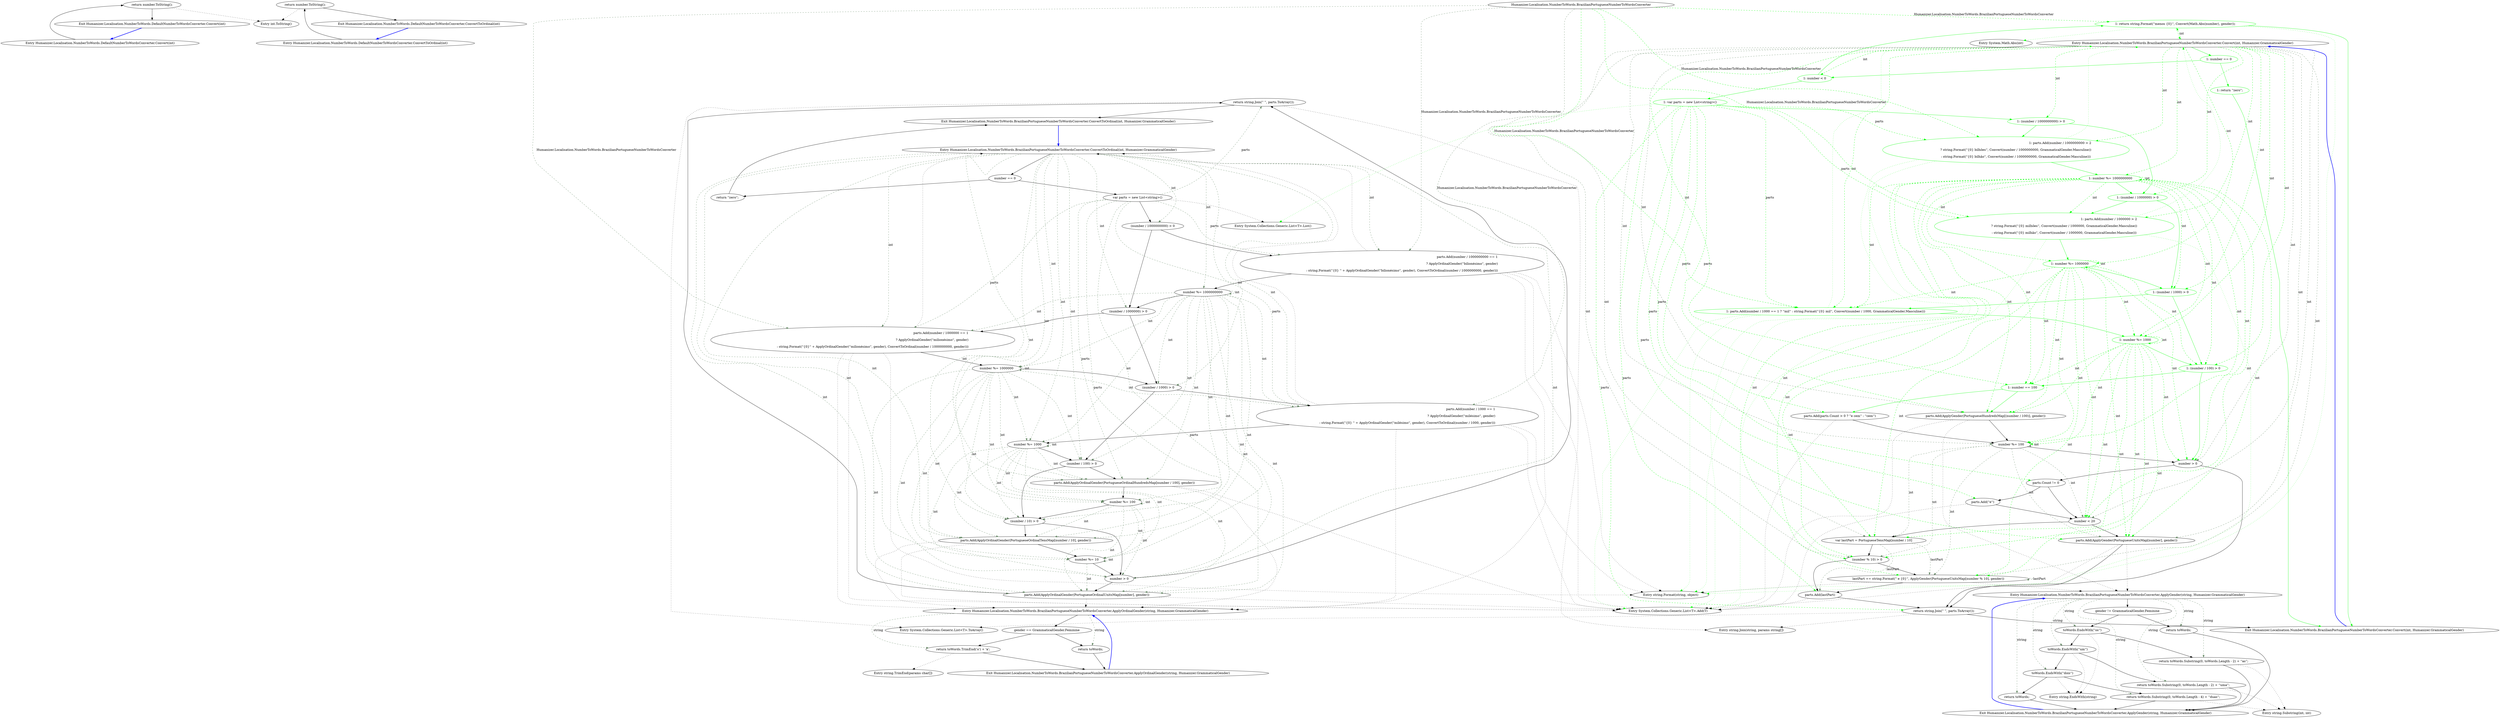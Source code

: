 digraph  {
m1_3 [cluster="int.ToString()", file="DefaultFormatter.cs", label="Entry int.ToString()", span="0-0"];
m1_0 [cluster="Humanizer.Localisation.NumberToWords.DefaultNumberToWordsConverter.Convert(int)", file="DefaultFormatter.cs", label="Entry Humanizer.Localisation.NumberToWords.DefaultNumberToWordsConverter.Convert(int)", span="4-4"];
m1_1 [cluster="Humanizer.Localisation.NumberToWords.DefaultNumberToWordsConverter.Convert(int)", file="DefaultFormatter.cs", label="return number.ToString();", span="6-6"];
m1_2 [cluster="Humanizer.Localisation.NumberToWords.DefaultNumberToWordsConverter.Convert(int)", file="DefaultFormatter.cs", label="Exit Humanizer.Localisation.NumberToWords.DefaultNumberToWordsConverter.Convert(int)", span="4-4"];
m1_4 [cluster="Humanizer.Localisation.NumberToWords.DefaultNumberToWordsConverter.ConvertToOrdinal(int)", file="DefaultFormatter.cs", label="Entry Humanizer.Localisation.NumberToWords.DefaultNumberToWordsConverter.ConvertToOrdinal(int)", span="9-9"];
m1_5 [cluster="Humanizer.Localisation.NumberToWords.DefaultNumberToWordsConverter.ConvertToOrdinal(int)", file="DefaultFormatter.cs", label="return number.ToString();", span="11-11"];
m1_6 [cluster="Humanizer.Localisation.NumberToWords.DefaultNumberToWordsConverter.ConvertToOrdinal(int)", file="DefaultFormatter.cs", label="Exit Humanizer.Localisation.NumberToWords.DefaultNumberToWordsConverter.ConvertToOrdinal(int)", span="9-9"];
m3_31 [cluster="System.Math.Abs(int)", file="RomanianFormatter.cs", label="Entry System.Math.Abs(int)", span="0-0"];
m3_33 [cluster="System.Collections.Generic.List<T>.List()", file="RomanianFormatter.cs", label="Entry System.Collections.Generic.List<T>.List()", span="0-0"];
m3_72 [cluster="string.EndsWith(string)", file="RomanianFormatter.cs", label="Entry string.EndsWith(string)", span="0-0"];
m3_36 [cluster="System.Collections.Generic.List<T>.ToArray()", file="RomanianFormatter.cs", label="Entry System.Collections.Generic.List<T>.ToArray()", span="0-0"];
m3_35 [cluster="Humanizer.Localisation.NumberToWords.BrazilianPortugueseNumberToWordsConverter.ApplyGender(string, Humanizer.GrammaticalGender)", file="RomanianFormatter.cs", label="Entry Humanizer.Localisation.NumberToWords.BrazilianPortugueseNumberToWordsConverter.ApplyGender(string, Humanizer.GrammaticalGender)", span="136-136"];
m3_62 [cluster="Humanizer.Localisation.NumberToWords.BrazilianPortugueseNumberToWordsConverter.ApplyGender(string, Humanizer.GrammaticalGender)", file="RomanianFormatter.cs", label="gender != GrammaticalGender.Feminine", span="138-138"];
m3_63 [cluster="Humanizer.Localisation.NumberToWords.BrazilianPortugueseNumberToWordsConverter.ApplyGender(string, Humanizer.GrammaticalGender)", file="RomanianFormatter.cs", label="return toWords;", span="139-139"];
m3_64 [cluster="Humanizer.Localisation.NumberToWords.BrazilianPortugueseNumberToWordsConverter.ApplyGender(string, Humanizer.GrammaticalGender)", file="RomanianFormatter.cs", label="toWords.EndsWith(''os'')", span="141-141"];
m3_65 [cluster="Humanizer.Localisation.NumberToWords.BrazilianPortugueseNumberToWordsConverter.ApplyGender(string, Humanizer.GrammaticalGender)", file="RomanianFormatter.cs", label="return toWords.Substring(0, toWords.Length - 2) + ''as'';", span="142-142"];
m3_66 [cluster="Humanizer.Localisation.NumberToWords.BrazilianPortugueseNumberToWordsConverter.ApplyGender(string, Humanizer.GrammaticalGender)", file="RomanianFormatter.cs", label="toWords.EndsWith(''um'')", span="144-144"];
m3_67 [cluster="Humanizer.Localisation.NumberToWords.BrazilianPortugueseNumberToWordsConverter.ApplyGender(string, Humanizer.GrammaticalGender)", file="RomanianFormatter.cs", label="return toWords.Substring(0, toWords.Length - 2) + ''uma'';", span="145-145"];
m3_68 [cluster="Humanizer.Localisation.NumberToWords.BrazilianPortugueseNumberToWordsConverter.ApplyGender(string, Humanizer.GrammaticalGender)", file="RomanianFormatter.cs", label="toWords.EndsWith(''dois'')", span="147-147"];
m3_69 [cluster="Humanizer.Localisation.NumberToWords.BrazilianPortugueseNumberToWordsConverter.ApplyGender(string, Humanizer.GrammaticalGender)", file="RomanianFormatter.cs", label="return toWords.Substring(0, toWords.Length - 4) + ''duas'';", span="148-148"];
m3_70 [cluster="Humanizer.Localisation.NumberToWords.BrazilianPortugueseNumberToWordsConverter.ApplyGender(string, Humanizer.GrammaticalGender)", file="RomanianFormatter.cs", label="return toWords;", span="150-150"];
m3_71 [cluster="Humanizer.Localisation.NumberToWords.BrazilianPortugueseNumberToWordsConverter.ApplyGender(string, Humanizer.GrammaticalGender)", file="RomanianFormatter.cs", label="Exit Humanizer.Localisation.NumberToWords.BrazilianPortugueseNumberToWordsConverter.ApplyGender(string, Humanizer.GrammaticalGender)", span="136-136"];
m3_34 [cluster="System.Collections.Generic.List<T>.Add(T)", file="RomanianFormatter.cs", label="Entry System.Collections.Generic.List<T>.Add(T)", span="0-0"];
m3_61 [cluster="Humanizer.Localisation.NumberToWords.BrazilianPortugueseNumberToWordsConverter.ApplyOrdinalGender(string, Humanizer.GrammaticalGender)", file="RomanianFormatter.cs", label="Entry Humanizer.Localisation.NumberToWords.BrazilianPortugueseNumberToWordsConverter.ApplyOrdinalGender(string, Humanizer.GrammaticalGender)", span="153-153"];
m3_74 [cluster="Humanizer.Localisation.NumberToWords.BrazilianPortugueseNumberToWordsConverter.ApplyOrdinalGender(string, Humanizer.GrammaticalGender)", file="RomanianFormatter.cs", label="gender == GrammaticalGender.Feminine", span="155-155"];
m3_75 [cluster="Humanizer.Localisation.NumberToWords.BrazilianPortugueseNumberToWordsConverter.ApplyOrdinalGender(string, Humanizer.GrammaticalGender)", file="RomanianFormatter.cs", label="return toWords.TrimEnd('o') + 'a';", span="156-156"];
m3_76 [cluster="Humanizer.Localisation.NumberToWords.BrazilianPortugueseNumberToWordsConverter.ApplyOrdinalGender(string, Humanizer.GrammaticalGender)", file="RomanianFormatter.cs", label="return toWords;", span="158-158"];
m3_77 [cluster="Humanizer.Localisation.NumberToWords.BrazilianPortugueseNumberToWordsConverter.ApplyOrdinalGender(string, Humanizer.GrammaticalGender)", file="RomanianFormatter.cs", label="Exit Humanizer.Localisation.NumberToWords.BrazilianPortugueseNumberToWordsConverter.ApplyOrdinalGender(string, Humanizer.GrammaticalGender)", span="153-153"];
m3_37 [cluster="string.Join(string, params string[])", file="RomanianFormatter.cs", label="Entry string.Join(string, params string[])", span="0-0"];
m3_0 [cluster="Humanizer.Localisation.NumberToWords.BrazilianPortugueseNumberToWordsConverter.Convert(int, Humanizer.GrammaticalGender)", file="RomanianFormatter.cs", label="Entry Humanizer.Localisation.NumberToWords.BrazilianPortugueseNumberToWordsConverter.Convert(int, Humanizer.GrammaticalGender)", span="15-15"];
m3_1 [cluster="Humanizer.Localisation.NumberToWords.BrazilianPortugueseNumberToWordsConverter.Convert(int, Humanizer.GrammaticalGender)", color=green, community=0, file="RomanianFormatter.cs", label="1: number == 0", span="17-17"];
m3_2 [cluster="Humanizer.Localisation.NumberToWords.BrazilianPortugueseNumberToWordsConverter.Convert(int, Humanizer.GrammaticalGender)", color=green, community=0, file="RomanianFormatter.cs", label="1: return ''zero'';", span="18-18"];
m3_3 [cluster="Humanizer.Localisation.NumberToWords.BrazilianPortugueseNumberToWordsConverter.Convert(int, Humanizer.GrammaticalGender)", color=green, community=0, file="RomanianFormatter.cs", label="1: number < 0", span="20-20"];
m3_4 [cluster="Humanizer.Localisation.NumberToWords.BrazilianPortugueseNumberToWordsConverter.Convert(int, Humanizer.GrammaticalGender)", color=green, community=0, file="RomanianFormatter.cs", label="1: return string.Format(''menos {0}'', Convert(Math.Abs(number), gender));", span="21-21"];
m3_5 [cluster="Humanizer.Localisation.NumberToWords.BrazilianPortugueseNumberToWordsConverter.Convert(int, Humanizer.GrammaticalGender)", color=green, community=0, file="RomanianFormatter.cs", label="1: var parts = new List<string>()", span="23-23"];
m3_6 [cluster="Humanizer.Localisation.NumberToWords.BrazilianPortugueseNumberToWordsConverter.Convert(int, Humanizer.GrammaticalGender)", color=green, community=0, file="RomanianFormatter.cs", label="1: (number / 1000000000) > 0", span="25-25"];
m3_7 [cluster="Humanizer.Localisation.NumberToWords.BrazilianPortugueseNumberToWordsConverter.Convert(int, Humanizer.GrammaticalGender)", color=green, community=0, file="RomanianFormatter.cs", label="1: parts.Add(number / 1000000000 > 2\r\n                    ? string.Format(''{0} bilhões'', Convert(number / 1000000000, GrammaticalGender.Masculine))\r\n                    : string.Format(''{0} bilhão'', Convert(number / 1000000000, GrammaticalGender.Masculine)))", span="28-30"];
m3_9 [cluster="Humanizer.Localisation.NumberToWords.BrazilianPortugueseNumberToWordsConverter.Convert(int, Humanizer.GrammaticalGender)", color=green, community=0, file="RomanianFormatter.cs", label="1: (number / 1000000) > 0", span="35-35"];
m3_8 [cluster="Humanizer.Localisation.NumberToWords.BrazilianPortugueseNumberToWordsConverter.Convert(int, Humanizer.GrammaticalGender)", color=green, community=0, file="RomanianFormatter.cs", label="1: number %= 1000000000", span="32-32"];
m3_10 [cluster="Humanizer.Localisation.NumberToWords.BrazilianPortugueseNumberToWordsConverter.Convert(int, Humanizer.GrammaticalGender)", color=green, community=0, file="RomanianFormatter.cs", label="1: parts.Add(number / 1000000 > 2\r\n                    ? string.Format(''{0} milhões'', Convert(number / 1000000, GrammaticalGender.Masculine))\r\n                    : string.Format(''{0} milhão'', Convert(number / 1000000, GrammaticalGender.Masculine)))", span="38-40"];
m3_11 [cluster="Humanizer.Localisation.NumberToWords.BrazilianPortugueseNumberToWordsConverter.Convert(int, Humanizer.GrammaticalGender)", color=green, community=0, file="RomanianFormatter.cs", label="1: number %= 1000000", span="42-42"];
m3_12 [cluster="Humanizer.Localisation.NumberToWords.BrazilianPortugueseNumberToWordsConverter.Convert(int, Humanizer.GrammaticalGender)", color=green, community=0, file="RomanianFormatter.cs", label="1: (number / 1000) > 0", span="45-45"];
m3_13 [cluster="Humanizer.Localisation.NumberToWords.BrazilianPortugueseNumberToWordsConverter.Convert(int, Humanizer.GrammaticalGender)", color=green, community=0, file="RomanianFormatter.cs", label="1: parts.Add(number / 1000 == 1 ? ''mil'' : string.Format(''{0} mil'', Convert(number / 1000, GrammaticalGender.Masculine)))", span="48-48"];
m3_14 [cluster="Humanizer.Localisation.NumberToWords.BrazilianPortugueseNumberToWordsConverter.Convert(int, Humanizer.GrammaticalGender)", color=green, community=0, file="RomanianFormatter.cs", label="1: number %= 1000", span="49-49"];
m3_15 [cluster="Humanizer.Localisation.NumberToWords.BrazilianPortugueseNumberToWordsConverter.Convert(int, Humanizer.GrammaticalGender)", color=green, community=0, file="RomanianFormatter.cs", label="1: (number / 100) > 0", span="52-52"];
m3_16 [cluster="Humanizer.Localisation.NumberToWords.BrazilianPortugueseNumberToWordsConverter.Convert(int, Humanizer.GrammaticalGender)", color=green, community=0, file="RomanianFormatter.cs", label="1: number == 100", span="54-54"];
m3_18 [cluster="Humanizer.Localisation.NumberToWords.BrazilianPortugueseNumberToWordsConverter.Convert(int, Humanizer.GrammaticalGender)", file="RomanianFormatter.cs", label="parts.Add(ApplyGender(PortugueseHundredsMap[(number / 100)], gender))", span="58-58"];
m3_19 [cluster="Humanizer.Localisation.NumberToWords.BrazilianPortugueseNumberToWordsConverter.Convert(int, Humanizer.GrammaticalGender)", file="RomanianFormatter.cs", label="number %= 100", span="60-60"];
m3_20 [cluster="Humanizer.Localisation.NumberToWords.BrazilianPortugueseNumberToWordsConverter.Convert(int, Humanizer.GrammaticalGender)", file="RomanianFormatter.cs", label="number > 0", span="63-63"];
m3_23 [cluster="Humanizer.Localisation.NumberToWords.BrazilianPortugueseNumberToWordsConverter.Convert(int, Humanizer.GrammaticalGender)", file="RomanianFormatter.cs", label="number < 20", span="68-68"];
m3_24 [cluster="Humanizer.Localisation.NumberToWords.BrazilianPortugueseNumberToWordsConverter.Convert(int, Humanizer.GrammaticalGender)", file="RomanianFormatter.cs", label="parts.Add(ApplyGender(PortugueseUnitsMap[number], gender))", span="69-69"];
m3_25 [cluster="Humanizer.Localisation.NumberToWords.BrazilianPortugueseNumberToWordsConverter.Convert(int, Humanizer.GrammaticalGender)", file="RomanianFormatter.cs", label="var lastPart = PortugueseTensMap[number / 10]", span="72-72"];
m3_26 [cluster="Humanizer.Localisation.NumberToWords.BrazilianPortugueseNumberToWordsConverter.Convert(int, Humanizer.GrammaticalGender)", file="RomanianFormatter.cs", label="(number % 10) > 0", span="73-73"];
m3_27 [cluster="Humanizer.Localisation.NumberToWords.BrazilianPortugueseNumberToWordsConverter.Convert(int, Humanizer.GrammaticalGender)", file="RomanianFormatter.cs", label="lastPart += string.Format('' e {0}'', ApplyGender(PortugueseUnitsMap[number % 10], gender))", span="74-74"];
m3_17 [cluster="Humanizer.Localisation.NumberToWords.BrazilianPortugueseNumberToWordsConverter.Convert(int, Humanizer.GrammaticalGender)", file="RomanianFormatter.cs", label="parts.Add(parts.Count > 0 ? ''e cem'' : ''cem'')", span="55-55"];
m3_21 [cluster="Humanizer.Localisation.NumberToWords.BrazilianPortugueseNumberToWordsConverter.Convert(int, Humanizer.GrammaticalGender)", file="RomanianFormatter.cs", label="parts.Count != 0", span="65-65"];
m3_22 [cluster="Humanizer.Localisation.NumberToWords.BrazilianPortugueseNumberToWordsConverter.Convert(int, Humanizer.GrammaticalGender)", file="RomanianFormatter.cs", label="parts.Add(''e'')", span="66-66"];
m3_28 [cluster="Humanizer.Localisation.NumberToWords.BrazilianPortugueseNumberToWordsConverter.Convert(int, Humanizer.GrammaticalGender)", file="RomanianFormatter.cs", label="parts.Add(lastPart)", span="76-76"];
m3_29 [cluster="Humanizer.Localisation.NumberToWords.BrazilianPortugueseNumberToWordsConverter.Convert(int, Humanizer.GrammaticalGender)", file="RomanianFormatter.cs", label="return string.Join('' '', parts.ToArray());", span="80-80"];
m3_30 [cluster="Humanizer.Localisation.NumberToWords.BrazilianPortugueseNumberToWordsConverter.Convert(int, Humanizer.GrammaticalGender)", file="RomanianFormatter.cs", label="Exit Humanizer.Localisation.NumberToWords.BrazilianPortugueseNumberToWordsConverter.Convert(int, Humanizer.GrammaticalGender)", span="15-15"];
m3_78 [cluster="string.TrimEnd(params char[])", file="RomanianFormatter.cs", label="Entry string.TrimEnd(params char[])", span="0-0"];
m3_32 [cluster="string.Format(string, object)", file="RomanianFormatter.cs", label="Entry string.Format(string, object)", span="0-0"];
m3_73 [cluster="string.Substring(int, int)", file="RomanianFormatter.cs", label="Entry string.Substring(int, int)", span="0-0"];
m3_38 [cluster="Humanizer.Localisation.NumberToWords.BrazilianPortugueseNumberToWordsConverter.ConvertToOrdinal(int, Humanizer.GrammaticalGender)", file="RomanianFormatter.cs", label="Entry Humanizer.Localisation.NumberToWords.BrazilianPortugueseNumberToWordsConverter.ConvertToOrdinal(int, Humanizer.GrammaticalGender)", span="83-83"];
m3_43 [cluster="Humanizer.Localisation.NumberToWords.BrazilianPortugueseNumberToWordsConverter.ConvertToOrdinal(int, Humanizer.GrammaticalGender)", file="RomanianFormatter.cs", label="parts.Add(number / 1000000000 == 1\r\n                    ? ApplyOrdinalGender(''bilionésimo'', gender)\r\n                    : string.Format(''{0} '' + ApplyOrdinalGender(''bilionésimo'', gender), ConvertToOrdinal(number / 1000000000, gender)))", span="93-95"];
m3_46 [cluster="Humanizer.Localisation.NumberToWords.BrazilianPortugueseNumberToWordsConverter.ConvertToOrdinal(int, Humanizer.GrammaticalGender)", file="RomanianFormatter.cs", label="parts.Add(number / 1000000 == 1\r\n                    ? ApplyOrdinalGender(''milionésimo'', gender)\r\n                    : string.Format(''{0}'' + ApplyOrdinalGender(''milionésimo'', gender), ConvertToOrdinal(number / 1000000000, gender)))", span="102-104"];
m3_49 [cluster="Humanizer.Localisation.NumberToWords.BrazilianPortugueseNumberToWordsConverter.ConvertToOrdinal(int, Humanizer.GrammaticalGender)", file="RomanianFormatter.cs", label="parts.Add(number / 1000 == 1\r\n                    ? ApplyOrdinalGender(''milésimo'', gender)\r\n                    : string.Format(''{0} '' + ApplyOrdinalGender(''milésimo'', gender), ConvertToOrdinal(number / 1000, gender)))", span="111-113"];
m3_52 [cluster="Humanizer.Localisation.NumberToWords.BrazilianPortugueseNumberToWordsConverter.ConvertToOrdinal(int, Humanizer.GrammaticalGender)", file="RomanianFormatter.cs", label="parts.Add(ApplyOrdinalGender(PortugueseOrdinalHundredsMap[number / 100], gender))", span="120-120"];
m3_55 [cluster="Humanizer.Localisation.NumberToWords.BrazilianPortugueseNumberToWordsConverter.ConvertToOrdinal(int, Humanizer.GrammaticalGender)", file="RomanianFormatter.cs", label="parts.Add(ApplyOrdinalGender(PortugueseOrdinalTensMap[number / 10], gender))", span="126-126"];
m3_58 [cluster="Humanizer.Localisation.NumberToWords.BrazilianPortugueseNumberToWordsConverter.ConvertToOrdinal(int, Humanizer.GrammaticalGender)", file="RomanianFormatter.cs", label="parts.Add(ApplyOrdinalGender(PortugueseOrdinalUnitsMap[number], gender))", span="131-131"];
m3_41 [cluster="Humanizer.Localisation.NumberToWords.BrazilianPortugueseNumberToWordsConverter.ConvertToOrdinal(int, Humanizer.GrammaticalGender)", file="RomanianFormatter.cs", label="var parts = new List<string>()", span="89-89"];
m3_42 [cluster="Humanizer.Localisation.NumberToWords.BrazilianPortugueseNumberToWordsConverter.ConvertToOrdinal(int, Humanizer.GrammaticalGender)", file="RomanianFormatter.cs", label="(number / 1000000000) > 0", span="91-91"];
m3_44 [cluster="Humanizer.Localisation.NumberToWords.BrazilianPortugueseNumberToWordsConverter.ConvertToOrdinal(int, Humanizer.GrammaticalGender)", file="RomanianFormatter.cs", label="number %= 1000000000", span="97-97"];
m3_45 [cluster="Humanizer.Localisation.NumberToWords.BrazilianPortugueseNumberToWordsConverter.ConvertToOrdinal(int, Humanizer.GrammaticalGender)", file="RomanianFormatter.cs", label="(number / 1000000) > 0", span="100-100"];
m3_47 [cluster="Humanizer.Localisation.NumberToWords.BrazilianPortugueseNumberToWordsConverter.ConvertToOrdinal(int, Humanizer.GrammaticalGender)", file="RomanianFormatter.cs", label="number %= 1000000", span="106-106"];
m3_48 [cluster="Humanizer.Localisation.NumberToWords.BrazilianPortugueseNumberToWordsConverter.ConvertToOrdinal(int, Humanizer.GrammaticalGender)", file="RomanianFormatter.cs", label="(number / 1000) > 0", span="109-109"];
m3_50 [cluster="Humanizer.Localisation.NumberToWords.BrazilianPortugueseNumberToWordsConverter.ConvertToOrdinal(int, Humanizer.GrammaticalGender)", file="RomanianFormatter.cs", label="number %= 1000", span="115-115"];
m3_51 [cluster="Humanizer.Localisation.NumberToWords.BrazilianPortugueseNumberToWordsConverter.ConvertToOrdinal(int, Humanizer.GrammaticalGender)", file="RomanianFormatter.cs", label="(number / 100) > 0", span="118-118"];
m3_53 [cluster="Humanizer.Localisation.NumberToWords.BrazilianPortugueseNumberToWordsConverter.ConvertToOrdinal(int, Humanizer.GrammaticalGender)", file="RomanianFormatter.cs", label="number %= 100", span="121-121"];
m3_54 [cluster="Humanizer.Localisation.NumberToWords.BrazilianPortugueseNumberToWordsConverter.ConvertToOrdinal(int, Humanizer.GrammaticalGender)", file="RomanianFormatter.cs", label="(number / 10) > 0", span="124-124"];
m3_56 [cluster="Humanizer.Localisation.NumberToWords.BrazilianPortugueseNumberToWordsConverter.ConvertToOrdinal(int, Humanizer.GrammaticalGender)", file="RomanianFormatter.cs", label="number %= 10", span="127-127"];
m3_57 [cluster="Humanizer.Localisation.NumberToWords.BrazilianPortugueseNumberToWordsConverter.ConvertToOrdinal(int, Humanizer.GrammaticalGender)", file="RomanianFormatter.cs", label="number > 0", span="130-130"];
m3_59 [cluster="Humanizer.Localisation.NumberToWords.BrazilianPortugueseNumberToWordsConverter.ConvertToOrdinal(int, Humanizer.GrammaticalGender)", file="RomanianFormatter.cs", label="return string.Join('' '', parts.ToArray());", span="133-133"];
m3_39 [cluster="Humanizer.Localisation.NumberToWords.BrazilianPortugueseNumberToWordsConverter.ConvertToOrdinal(int, Humanizer.GrammaticalGender)", file="RomanianFormatter.cs", label="number == 0", span="86-86"];
m3_40 [cluster="Humanizer.Localisation.NumberToWords.BrazilianPortugueseNumberToWordsConverter.ConvertToOrdinal(int, Humanizer.GrammaticalGender)", file="RomanianFormatter.cs", label="return ''zero'';", span="87-87"];
m3_60 [cluster="Humanizer.Localisation.NumberToWords.BrazilianPortugueseNumberToWordsConverter.ConvertToOrdinal(int, Humanizer.GrammaticalGender)", file="RomanianFormatter.cs", label="Exit Humanizer.Localisation.NumberToWords.BrazilianPortugueseNumberToWordsConverter.ConvertToOrdinal(int, Humanizer.GrammaticalGender)", span="83-83"];
m3_79 [file="RomanianFormatter.cs", label="Humanizer.Localisation.NumberToWords.BrazilianPortugueseNumberToWordsConverter", span=""];
m1_0 -> m1_1  [key=0, style=solid];
m1_1 -> m1_2  [key=0, style=solid];
m1_1 -> m1_3  [key=2, style=dotted];
m1_2 -> m1_0  [color=blue, key=0, style=bold];
m1_4 -> m1_5  [key=0, style=solid];
m1_5 -> m1_6  [key=0, style=solid];
m1_5 -> m1_3  [key=2, style=dotted];
m1_6 -> m1_4  [color=blue, key=0, style=bold];
m3_35 -> m3_62  [key=0, style=solid];
m3_35 -> m3_63  [color=darkseagreen4, key=1, label=string, style=dashed];
m3_35 -> m3_64  [color=darkseagreen4, key=1, label=string, style=dashed];
m3_35 -> m3_65  [color=darkseagreen4, key=1, label=string, style=dashed];
m3_35 -> m3_66  [color=darkseagreen4, key=1, label=string, style=dashed];
m3_35 -> m3_67  [color=darkseagreen4, key=1, label=string, style=dashed];
m3_35 -> m3_68  [color=darkseagreen4, key=1, label=string, style=dashed];
m3_35 -> m3_69  [color=darkseagreen4, key=1, label=string, style=dashed];
m3_35 -> m3_70  [color=darkseagreen4, key=1, label=string, style=dashed];
m3_62 -> m3_63  [key=0, style=solid];
m3_62 -> m3_64  [key=0, style=solid];
m3_63 -> m3_71  [key=0, style=solid];
m3_64 -> m3_65  [key=0, style=solid];
m3_64 -> m3_66  [key=0, style=solid];
m3_64 -> m3_72  [key=2, style=dotted];
m3_65 -> m3_71  [key=0, style=solid];
m3_65 -> m3_73  [key=2, style=dotted];
m3_66 -> m3_67  [key=0, style=solid];
m3_66 -> m3_68  [key=0, style=solid];
m3_66 -> m3_72  [key=2, style=dotted];
m3_67 -> m3_71  [key=0, style=solid];
m3_67 -> m3_73  [key=2, style=dotted];
m3_68 -> m3_69  [key=0, style=solid];
m3_68 -> m3_70  [key=0, style=solid];
m3_68 -> m3_72  [key=2, style=dotted];
m3_69 -> m3_71  [key=0, style=solid];
m3_69 -> m3_73  [key=2, style=dotted];
m3_70 -> m3_71  [key=0, style=solid];
m3_71 -> m3_35  [color=blue, key=0, style=bold];
m3_61 -> m3_74  [key=0, style=solid];
m3_61 -> m3_75  [color=darkseagreen4, key=1, label=string, style=dashed];
m3_61 -> m3_76  [color=darkseagreen4, key=1, label=string, style=dashed];
m3_74 -> m3_75  [key=0, style=solid];
m3_74 -> m3_76  [key=0, style=solid];
m3_75 -> m3_77  [key=0, style=solid];
m3_75 -> m3_78  [key=2, style=dotted];
m3_76 -> m3_77  [key=0, style=solid];
m3_77 -> m3_61  [color=blue, key=0, style=bold];
m3_0 -> m3_1  [color=green, key=0, style=solid];
m3_0 -> m3_3  [color=green, key=1, label=int, style=dashed];
m3_0 -> m3_4  [color=green, key=1, label=int, style=dashed];
m3_0 -> m3_6  [color=green, key=1, label=int, style=dashed];
m3_0 -> m3_7  [color=green, key=1, label=int, style=dashed];
m3_0 -> m3_8  [color=green, key=1, label=int, style=dashed];
m3_0 -> m3_9  [color=green, key=1, label=int, style=dashed];
m3_0 -> m3_10  [color=green, key=1, label=int, style=dashed];
m3_0 -> m3_11  [color=green, key=1, label=int, style=dashed];
m3_0 -> m3_12  [color=green, key=1, label=int, style=dashed];
m3_0 -> m3_13  [color=green, key=1, label=int, style=dashed];
m3_0 -> m3_14  [color=green, key=1, label=int, style=dashed];
m3_0 -> m3_15  [color=green, key=1, label=int, style=dashed];
m3_0 -> m3_16  [color=green, key=1, label=int, style=dashed];
m3_0 -> m3_18  [color=darkseagreen4, key=1, label=int, style=dashed];
m3_0 -> m3_19  [color=darkseagreen4, key=1, label=int, style=dashed];
m3_0 -> m3_20  [color=darkseagreen4, key=1, label=int, style=dashed];
m3_0 -> m3_23  [color=darkseagreen4, key=1, label=int, style=dashed];
m3_0 -> m3_24  [color=darkseagreen4, key=1, label=int, style=dashed];
m3_0 -> m3_25  [color=darkseagreen4, key=1, label=int, style=dashed];
m3_0 -> m3_26  [color=darkseagreen4, key=1, label=int, style=dashed];
m3_0 -> m3_27  [color=darkseagreen4, key=1, label=int, style=dashed];
m3_1 -> m3_2  [color=green, key=0, style=solid];
m3_1 -> m3_3  [color=green, key=0, style=solid];
m3_2 -> m3_30  [color=green, key=0, style=solid];
m3_3 -> m3_4  [color=green, key=0, style=solid];
m3_3 -> m3_5  [color=green, key=0, style=solid];
m3_4 -> m3_30  [color=green, key=0, style=solid];
m3_4 -> m3_31  [color=green, key=2, style=dotted];
m3_4 -> m3_0  [color=green, key=2, style=dotted];
m3_4 -> m3_32  [color=green, key=2, style=dotted];
m3_5 -> m3_6  [color=green, key=0, style=solid];
m3_5 -> m3_7  [color=green, key=1, label=parts, style=dashed];
m3_5 -> m3_10  [color=green, key=1, label=parts, style=dashed];
m3_5 -> m3_13  [color=green, key=1, label=parts, style=dashed];
m3_5 -> m3_33  [color=green, key=2, style=dotted];
m3_5 -> m3_17  [color=green, key=1, label=parts, style=dashed];
m3_5 -> m3_18  [color=green, key=1, label=parts, style=dashed];
m3_5 -> m3_21  [color=green, key=1, label=parts, style=dashed];
m3_5 -> m3_22  [color=green, key=1, label=parts, style=dashed];
m3_5 -> m3_24  [color=green, key=1, label=parts, style=dashed];
m3_5 -> m3_28  [color=green, key=1, label=parts, style=dashed];
m3_5 -> m3_29  [color=green, key=1, label=parts, style=dashed];
m3_6 -> m3_7  [color=green, key=0, style=solid];
m3_6 -> m3_9  [color=green, key=0, style=solid];
m3_7 -> m3_8  [color=green, key=0, style=solid];
m3_7 -> m3_0  [color=green, key=2, style=dotted];
m3_7 -> m3_32  [color=green, key=2, style=dotted];
m3_7 -> m3_34  [color=green, key=2, style=dotted];
m3_9 -> m3_10  [color=green, key=0, style=solid];
m3_9 -> m3_12  [color=green, key=0, style=solid];
m3_8 -> m3_8  [color=green, key=1, label=int, style=dashed];
m3_8 -> m3_9  [color=green, key=0, style=solid];
m3_8 -> m3_10  [color=green, key=1, label=int, style=dashed];
m3_8 -> m3_11  [color=green, key=1, label=int, style=dashed];
m3_8 -> m3_12  [color=green, key=1, label=int, style=dashed];
m3_8 -> m3_13  [color=green, key=1, label=int, style=dashed];
m3_8 -> m3_14  [color=green, key=1, label=int, style=dashed];
m3_8 -> m3_15  [color=green, key=1, label=int, style=dashed];
m3_8 -> m3_16  [color=green, key=1, label=int, style=dashed];
m3_8 -> m3_18  [color=green, key=1, label=int, style=dashed];
m3_8 -> m3_19  [color=green, key=1, label=int, style=dashed];
m3_8 -> m3_20  [color=green, key=1, label=int, style=dashed];
m3_8 -> m3_23  [color=green, key=1, label=int, style=dashed];
m3_8 -> m3_24  [color=green, key=1, label=int, style=dashed];
m3_8 -> m3_25  [color=green, key=1, label=int, style=dashed];
m3_8 -> m3_26  [color=green, key=1, label=int, style=dashed];
m3_8 -> m3_27  [color=green, key=1, label=int, style=dashed];
m3_10 -> m3_11  [color=green, key=0, style=solid];
m3_10 -> m3_0  [color=green, key=2, style=dotted];
m3_10 -> m3_32  [color=green, key=2, style=dotted];
m3_10 -> m3_34  [color=green, key=2, style=dotted];
m3_11 -> m3_11  [color=green, key=1, label=int, style=dashed];
m3_11 -> m3_12  [color=green, key=0, style=solid];
m3_11 -> m3_13  [color=green, key=1, label=int, style=dashed];
m3_11 -> m3_14  [color=green, key=1, label=int, style=dashed];
m3_11 -> m3_15  [color=green, key=1, label=int, style=dashed];
m3_11 -> m3_16  [color=green, key=1, label=int, style=dashed];
m3_11 -> m3_18  [color=green, key=1, label=int, style=dashed];
m3_11 -> m3_19  [color=green, key=1, label=int, style=dashed];
m3_11 -> m3_20  [color=green, key=1, label=int, style=dashed];
m3_11 -> m3_23  [color=green, key=1, label=int, style=dashed];
m3_11 -> m3_24  [color=green, key=1, label=int, style=dashed];
m3_11 -> m3_25  [color=green, key=1, label=int, style=dashed];
m3_11 -> m3_26  [color=green, key=1, label=int, style=dashed];
m3_11 -> m3_27  [color=green, key=1, label=int, style=dashed];
m3_12 -> m3_13  [color=green, key=0, style=solid];
m3_12 -> m3_15  [color=green, key=0, style=solid];
m3_13 -> m3_14  [color=green, key=0, style=solid];
m3_13 -> m3_0  [color=green, key=2, style=dotted];
m3_13 -> m3_32  [color=green, key=2, style=dotted];
m3_13 -> m3_34  [color=green, key=2, style=dotted];
m3_14 -> m3_14  [color=green, key=1, label=int, style=dashed];
m3_14 -> m3_15  [color=green, key=0, style=solid];
m3_14 -> m3_16  [color=green, key=1, label=int, style=dashed];
m3_14 -> m3_18  [color=green, key=1, label=int, style=dashed];
m3_14 -> m3_19  [color=green, key=1, label=int, style=dashed];
m3_14 -> m3_20  [color=green, key=1, label=int, style=dashed];
m3_14 -> m3_23  [color=green, key=1, label=int, style=dashed];
m3_14 -> m3_24  [color=green, key=1, label=int, style=dashed];
m3_14 -> m3_25  [color=green, key=1, label=int, style=dashed];
m3_14 -> m3_26  [color=green, key=1, label=int, style=dashed];
m3_14 -> m3_27  [color=green, key=1, label=int, style=dashed];
m3_15 -> m3_16  [color=green, key=0, style=solid];
m3_15 -> m3_20  [color=green, key=0, style=solid];
m3_16 -> m3_17  [color=green, key=0, style=solid];
m3_16 -> m3_18  [color=green, key=0, style=solid];
m3_18 -> m3_34  [key=2, style=dotted];
m3_18 -> m3_19  [key=0, style=solid];
m3_18 -> m3_35  [key=2, style=dotted];
m3_19 -> m3_19  [color=darkseagreen4, key=1, label=int, style=dashed];
m3_19 -> m3_20  [key=0, style=solid];
m3_19 -> m3_23  [color=darkseagreen4, key=1, label=int, style=dashed];
m3_19 -> m3_24  [color=darkseagreen4, key=1, label=int, style=dashed];
m3_19 -> m3_25  [color=darkseagreen4, key=1, label=int, style=dashed];
m3_19 -> m3_26  [color=darkseagreen4, key=1, label=int, style=dashed];
m3_19 -> m3_27  [color=darkseagreen4, key=1, label=int, style=dashed];
m3_20 -> m3_21  [key=0, style=solid];
m3_20 -> m3_29  [key=0, style=solid];
m3_23 -> m3_24  [key=0, style=solid];
m3_23 -> m3_25  [key=0, style=solid];
m3_24 -> m3_34  [key=2, style=dotted];
m3_24 -> m3_29  [key=0, style=solid];
m3_24 -> m3_35  [key=2, style=dotted];
m3_25 -> m3_26  [key=0, style=solid];
m3_25 -> m3_27  [color=darkseagreen4, key=1, label=lastPart, style=dashed];
m3_25 -> m3_28  [color=darkseagreen4, key=1, label=lastPart, style=dashed];
m3_26 -> m3_27  [key=0, style=solid];
m3_26 -> m3_28  [key=0, style=solid];
m3_27 -> m3_32  [key=2, style=dotted];
m3_27 -> m3_27  [color=darkseagreen4, key=1, label=lastPart, style=dashed];
m3_27 -> m3_28  [key=0, style=solid];
m3_27 -> m3_35  [key=2, style=dotted];
m3_17 -> m3_34  [key=2, style=dotted];
m3_17 -> m3_19  [key=0, style=solid];
m3_21 -> m3_23  [key=0, style=solid];
m3_21 -> m3_22  [key=0, style=solid];
m3_22 -> m3_34  [key=2, style=dotted];
m3_22 -> m3_23  [key=0, style=solid];
m3_28 -> m3_34  [key=2, style=dotted];
m3_28 -> m3_29  [key=0, style=solid];
m3_29 -> m3_30  [key=0, style=solid];
m3_29 -> m3_36  [key=2, style=dotted];
m3_29 -> m3_37  [key=2, style=dotted];
m3_30 -> m3_0  [color=blue, key=0, style=bold];
m3_38 -> m3_43  [color=darkseagreen4, key=1, label=int, style=dashed];
m3_38 -> m3_46  [color=darkseagreen4, key=1, label=int, style=dashed];
m3_38 -> m3_49  [color=darkseagreen4, key=1, label=int, style=dashed];
m3_38 -> m3_52  [color=darkseagreen4, key=1, label=int, style=dashed];
m3_38 -> m3_55  [color=darkseagreen4, key=1, label=int, style=dashed];
m3_38 -> m3_58  [color=darkseagreen4, key=1, label=int, style=dashed];
m3_38 -> m3_39  [key=0, style=solid];
m3_38 -> m3_42  [color=darkseagreen4, key=1, label=int, style=dashed];
m3_38 -> m3_44  [color=darkseagreen4, key=1, label=int, style=dashed];
m3_38 -> m3_45  [color=darkseagreen4, key=1, label=int, style=dashed];
m3_38 -> m3_47  [color=darkseagreen4, key=1, label=int, style=dashed];
m3_38 -> m3_48  [color=darkseagreen4, key=1, label=int, style=dashed];
m3_38 -> m3_50  [color=darkseagreen4, key=1, label=int, style=dashed];
m3_38 -> m3_51  [color=darkseagreen4, key=1, label=int, style=dashed];
m3_38 -> m3_53  [color=darkseagreen4, key=1, label=int, style=dashed];
m3_38 -> m3_54  [color=darkseagreen4, key=1, label=int, style=dashed];
m3_38 -> m3_56  [color=darkseagreen4, key=1, label=int, style=dashed];
m3_38 -> m3_57  [color=darkseagreen4, key=1, label=int, style=dashed];
m3_43 -> m3_32  [key=2, style=dotted];
m3_43 -> m3_34  [key=2, style=dotted];
m3_43 -> m3_44  [key=0, style=solid];
m3_43 -> m3_61  [key=2, style=dotted];
m3_43 -> m3_38  [key=2, style=dotted];
m3_46 -> m3_32  [key=2, style=dotted];
m3_46 -> m3_34  [key=2, style=dotted];
m3_46 -> m3_47  [key=0, style=solid];
m3_46 -> m3_61  [key=2, style=dotted];
m3_46 -> m3_38  [key=2, style=dotted];
m3_49 -> m3_32  [key=2, style=dotted];
m3_49 -> m3_34  [key=2, style=dotted];
m3_49 -> m3_50  [key=0, style=solid];
m3_49 -> m3_61  [key=2, style=dotted];
m3_49 -> m3_38  [key=2, style=dotted];
m3_52 -> m3_34  [key=2, style=dotted];
m3_52 -> m3_53  [key=0, style=solid];
m3_52 -> m3_61  [key=2, style=dotted];
m3_55 -> m3_34  [key=2, style=dotted];
m3_55 -> m3_56  [key=0, style=solid];
m3_55 -> m3_61  [key=2, style=dotted];
m3_58 -> m3_34  [key=2, style=dotted];
m3_58 -> m3_59  [key=0, style=solid];
m3_58 -> m3_61  [key=2, style=dotted];
m3_41 -> m3_33  [key=2, style=dotted];
m3_41 -> m3_43  [color=darkseagreen4, key=1, label=parts, style=dashed];
m3_41 -> m3_46  [color=darkseagreen4, key=1, label=parts, style=dashed];
m3_41 -> m3_49  [color=darkseagreen4, key=1, label=parts, style=dashed];
m3_41 -> m3_52  [color=darkseagreen4, key=1, label=parts, style=dashed];
m3_41 -> m3_55  [color=darkseagreen4, key=1, label=parts, style=dashed];
m3_41 -> m3_58  [color=darkseagreen4, key=1, label=parts, style=dashed];
m3_41 -> m3_42  [key=0, style=solid];
m3_41 -> m3_59  [color=darkseagreen4, key=1, label=parts, style=dashed];
m3_42 -> m3_43  [key=0, style=solid];
m3_42 -> m3_45  [key=0, style=solid];
m3_44 -> m3_46  [color=darkseagreen4, key=1, label=int, style=dashed];
m3_44 -> m3_49  [color=darkseagreen4, key=1, label=int, style=dashed];
m3_44 -> m3_52  [color=darkseagreen4, key=1, label=int, style=dashed];
m3_44 -> m3_55  [color=darkseagreen4, key=1, label=int, style=dashed];
m3_44 -> m3_58  [color=darkseagreen4, key=1, label=int, style=dashed];
m3_44 -> m3_44  [color=darkseagreen4, key=1, label=int, style=dashed];
m3_44 -> m3_45  [key=0, style=solid];
m3_44 -> m3_47  [color=darkseagreen4, key=1, label=int, style=dashed];
m3_44 -> m3_48  [color=darkseagreen4, key=1, label=int, style=dashed];
m3_44 -> m3_50  [color=darkseagreen4, key=1, label=int, style=dashed];
m3_44 -> m3_51  [color=darkseagreen4, key=1, label=int, style=dashed];
m3_44 -> m3_53  [color=darkseagreen4, key=1, label=int, style=dashed];
m3_44 -> m3_54  [color=darkseagreen4, key=1, label=int, style=dashed];
m3_44 -> m3_56  [color=darkseagreen4, key=1, label=int, style=dashed];
m3_44 -> m3_57  [color=darkseagreen4, key=1, label=int, style=dashed];
m3_45 -> m3_46  [key=0, style=solid];
m3_45 -> m3_48  [key=0, style=solid];
m3_47 -> m3_49  [color=darkseagreen4, key=1, label=int, style=dashed];
m3_47 -> m3_52  [color=darkseagreen4, key=1, label=int, style=dashed];
m3_47 -> m3_55  [color=darkseagreen4, key=1, label=int, style=dashed];
m3_47 -> m3_58  [color=darkseagreen4, key=1, label=int, style=dashed];
m3_47 -> m3_47  [color=darkseagreen4, key=1, label=int, style=dashed];
m3_47 -> m3_48  [key=0, style=solid];
m3_47 -> m3_50  [color=darkseagreen4, key=1, label=int, style=dashed];
m3_47 -> m3_51  [color=darkseagreen4, key=1, label=int, style=dashed];
m3_47 -> m3_53  [color=darkseagreen4, key=1, label=int, style=dashed];
m3_47 -> m3_54  [color=darkseagreen4, key=1, label=int, style=dashed];
m3_47 -> m3_56  [color=darkseagreen4, key=1, label=int, style=dashed];
m3_47 -> m3_57  [color=darkseagreen4, key=1, label=int, style=dashed];
m3_48 -> m3_49  [key=0, style=solid];
m3_48 -> m3_51  [key=0, style=solid];
m3_50 -> m3_52  [color=darkseagreen4, key=1, label=int, style=dashed];
m3_50 -> m3_55  [color=darkseagreen4, key=1, label=int, style=dashed];
m3_50 -> m3_58  [color=darkseagreen4, key=1, label=int, style=dashed];
m3_50 -> m3_50  [color=darkseagreen4, key=1, label=int, style=dashed];
m3_50 -> m3_51  [key=0, style=solid];
m3_50 -> m3_53  [color=darkseagreen4, key=1, label=int, style=dashed];
m3_50 -> m3_54  [color=darkseagreen4, key=1, label=int, style=dashed];
m3_50 -> m3_56  [color=darkseagreen4, key=1, label=int, style=dashed];
m3_50 -> m3_57  [color=darkseagreen4, key=1, label=int, style=dashed];
m3_51 -> m3_52  [key=0, style=solid];
m3_51 -> m3_54  [key=0, style=solid];
m3_53 -> m3_55  [color=darkseagreen4, key=1, label=int, style=dashed];
m3_53 -> m3_58  [color=darkseagreen4, key=1, label=int, style=dashed];
m3_53 -> m3_53  [color=darkseagreen4, key=1, label=int, style=dashed];
m3_53 -> m3_54  [key=0, style=solid];
m3_53 -> m3_56  [color=darkseagreen4, key=1, label=int, style=dashed];
m3_53 -> m3_57  [color=darkseagreen4, key=1, label=int, style=dashed];
m3_54 -> m3_55  [key=0, style=solid];
m3_54 -> m3_57  [key=0, style=solid];
m3_56 -> m3_58  [color=darkseagreen4, key=1, label=int, style=dashed];
m3_56 -> m3_56  [color=darkseagreen4, key=1, label=int, style=dashed];
m3_56 -> m3_57  [key=0, style=solid];
m3_57 -> m3_58  [key=0, style=solid];
m3_57 -> m3_59  [key=0, style=solid];
m3_59 -> m3_36  [key=2, style=dotted];
m3_59 -> m3_37  [key=2, style=dotted];
m3_59 -> m3_60  [key=0, style=solid];
m3_39 -> m3_41  [key=0, style=solid];
m3_39 -> m3_40  [key=0, style=solid];
m3_40 -> m3_60  [key=0, style=solid];
m3_60 -> m3_38  [color=blue, key=0, style=bold];
m3_79 -> m3_4  [color=green, key=1, label="Humanizer.Localisation.NumberToWords.BrazilianPortugueseNumberToWordsConverter", style=dashed];
m3_79 -> m3_7  [color=green, key=1, label="Humanizer.Localisation.NumberToWords.BrazilianPortugueseNumberToWordsConverter", style=dashed];
m3_79 -> m3_10  [color=green, key=1, label="Humanizer.Localisation.NumberToWords.BrazilianPortugueseNumberToWordsConverter", style=dashed];
m3_79 -> m3_13  [color=green, key=1, label="Humanizer.Localisation.NumberToWords.BrazilianPortugueseNumberToWordsConverter", style=dashed];
m3_79 -> m3_43  [color=darkseagreen4, key=1, label="Humanizer.Localisation.NumberToWords.BrazilianPortugueseNumberToWordsConverter", style=dashed];
m3_79 -> m3_46  [color=darkseagreen4, key=1, label="Humanizer.Localisation.NumberToWords.BrazilianPortugueseNumberToWordsConverter", style=dashed];
m3_79 -> m3_49  [color=darkseagreen4, key=1, label="Humanizer.Localisation.NumberToWords.BrazilianPortugueseNumberToWordsConverter", style=dashed];
}
